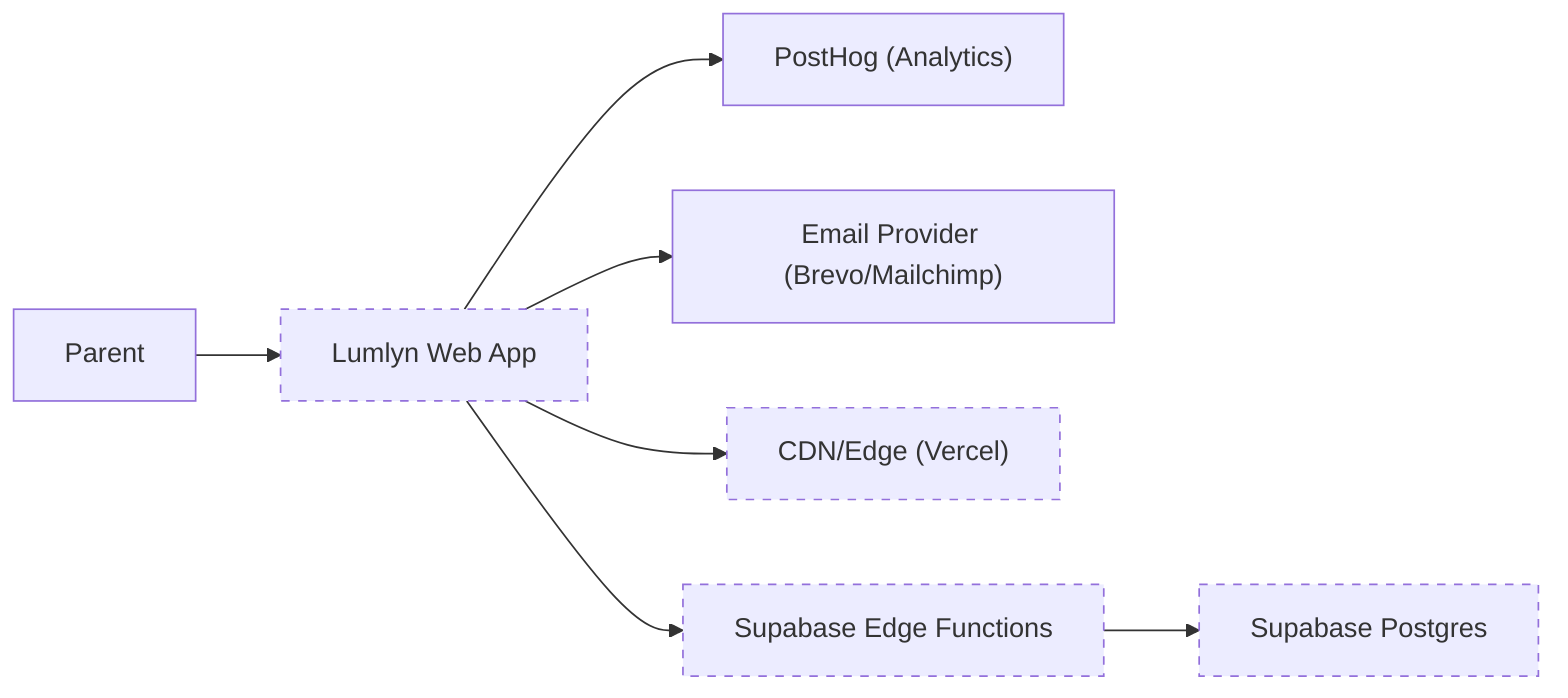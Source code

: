 flowchart LR
  user["Parent"] --> web["Lumlyn Web App"]
  web --> posthog["PostHog (Analytics)"]
  web --> email["Email Provider (Brevo/Mailchimp)"]
  web --> cdn["CDN/Edge (Vercel)"]
  web --> api["Supabase Edge Functions"]
  api --> db["Supabase Postgres"]

  classDef boundary stroke-dasharray: 5 5;
  class web,api,db,cdn boundary;